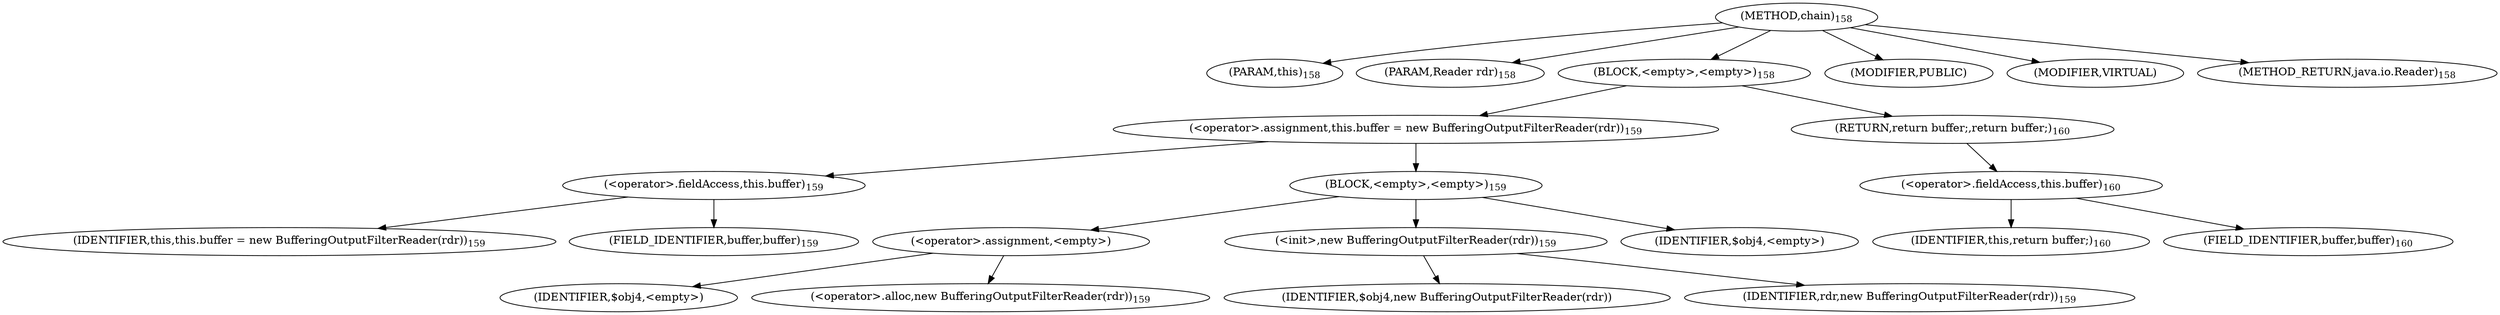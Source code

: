 digraph "chain" {  
"282" [label = <(METHOD,chain)<SUB>158</SUB>> ]
"283" [label = <(PARAM,this)<SUB>158</SUB>> ]
"284" [label = <(PARAM,Reader rdr)<SUB>158</SUB>> ]
"285" [label = <(BLOCK,&lt;empty&gt;,&lt;empty&gt;)<SUB>158</SUB>> ]
"286" [label = <(&lt;operator&gt;.assignment,this.buffer = new BufferingOutputFilterReader(rdr))<SUB>159</SUB>> ]
"287" [label = <(&lt;operator&gt;.fieldAccess,this.buffer)<SUB>159</SUB>> ]
"288" [label = <(IDENTIFIER,this,this.buffer = new BufferingOutputFilterReader(rdr))<SUB>159</SUB>> ]
"289" [label = <(FIELD_IDENTIFIER,buffer,buffer)<SUB>159</SUB>> ]
"290" [label = <(BLOCK,&lt;empty&gt;,&lt;empty&gt;)<SUB>159</SUB>> ]
"291" [label = <(&lt;operator&gt;.assignment,&lt;empty&gt;)> ]
"292" [label = <(IDENTIFIER,$obj4,&lt;empty&gt;)> ]
"293" [label = <(&lt;operator&gt;.alloc,new BufferingOutputFilterReader(rdr))<SUB>159</SUB>> ]
"294" [label = <(&lt;init&gt;,new BufferingOutputFilterReader(rdr))<SUB>159</SUB>> ]
"295" [label = <(IDENTIFIER,$obj4,new BufferingOutputFilterReader(rdr))> ]
"296" [label = <(IDENTIFIER,rdr,new BufferingOutputFilterReader(rdr))<SUB>159</SUB>> ]
"297" [label = <(IDENTIFIER,$obj4,&lt;empty&gt;)> ]
"298" [label = <(RETURN,return buffer;,return buffer;)<SUB>160</SUB>> ]
"299" [label = <(&lt;operator&gt;.fieldAccess,this.buffer)<SUB>160</SUB>> ]
"300" [label = <(IDENTIFIER,this,return buffer;)<SUB>160</SUB>> ]
"301" [label = <(FIELD_IDENTIFIER,buffer,buffer)<SUB>160</SUB>> ]
"302" [label = <(MODIFIER,PUBLIC)> ]
"303" [label = <(MODIFIER,VIRTUAL)> ]
"304" [label = <(METHOD_RETURN,java.io.Reader)<SUB>158</SUB>> ]
  "282" -> "283" 
  "282" -> "284" 
  "282" -> "285" 
  "282" -> "302" 
  "282" -> "303" 
  "282" -> "304" 
  "285" -> "286" 
  "285" -> "298" 
  "286" -> "287" 
  "286" -> "290" 
  "287" -> "288" 
  "287" -> "289" 
  "290" -> "291" 
  "290" -> "294" 
  "290" -> "297" 
  "291" -> "292" 
  "291" -> "293" 
  "294" -> "295" 
  "294" -> "296" 
  "298" -> "299" 
  "299" -> "300" 
  "299" -> "301" 
}
